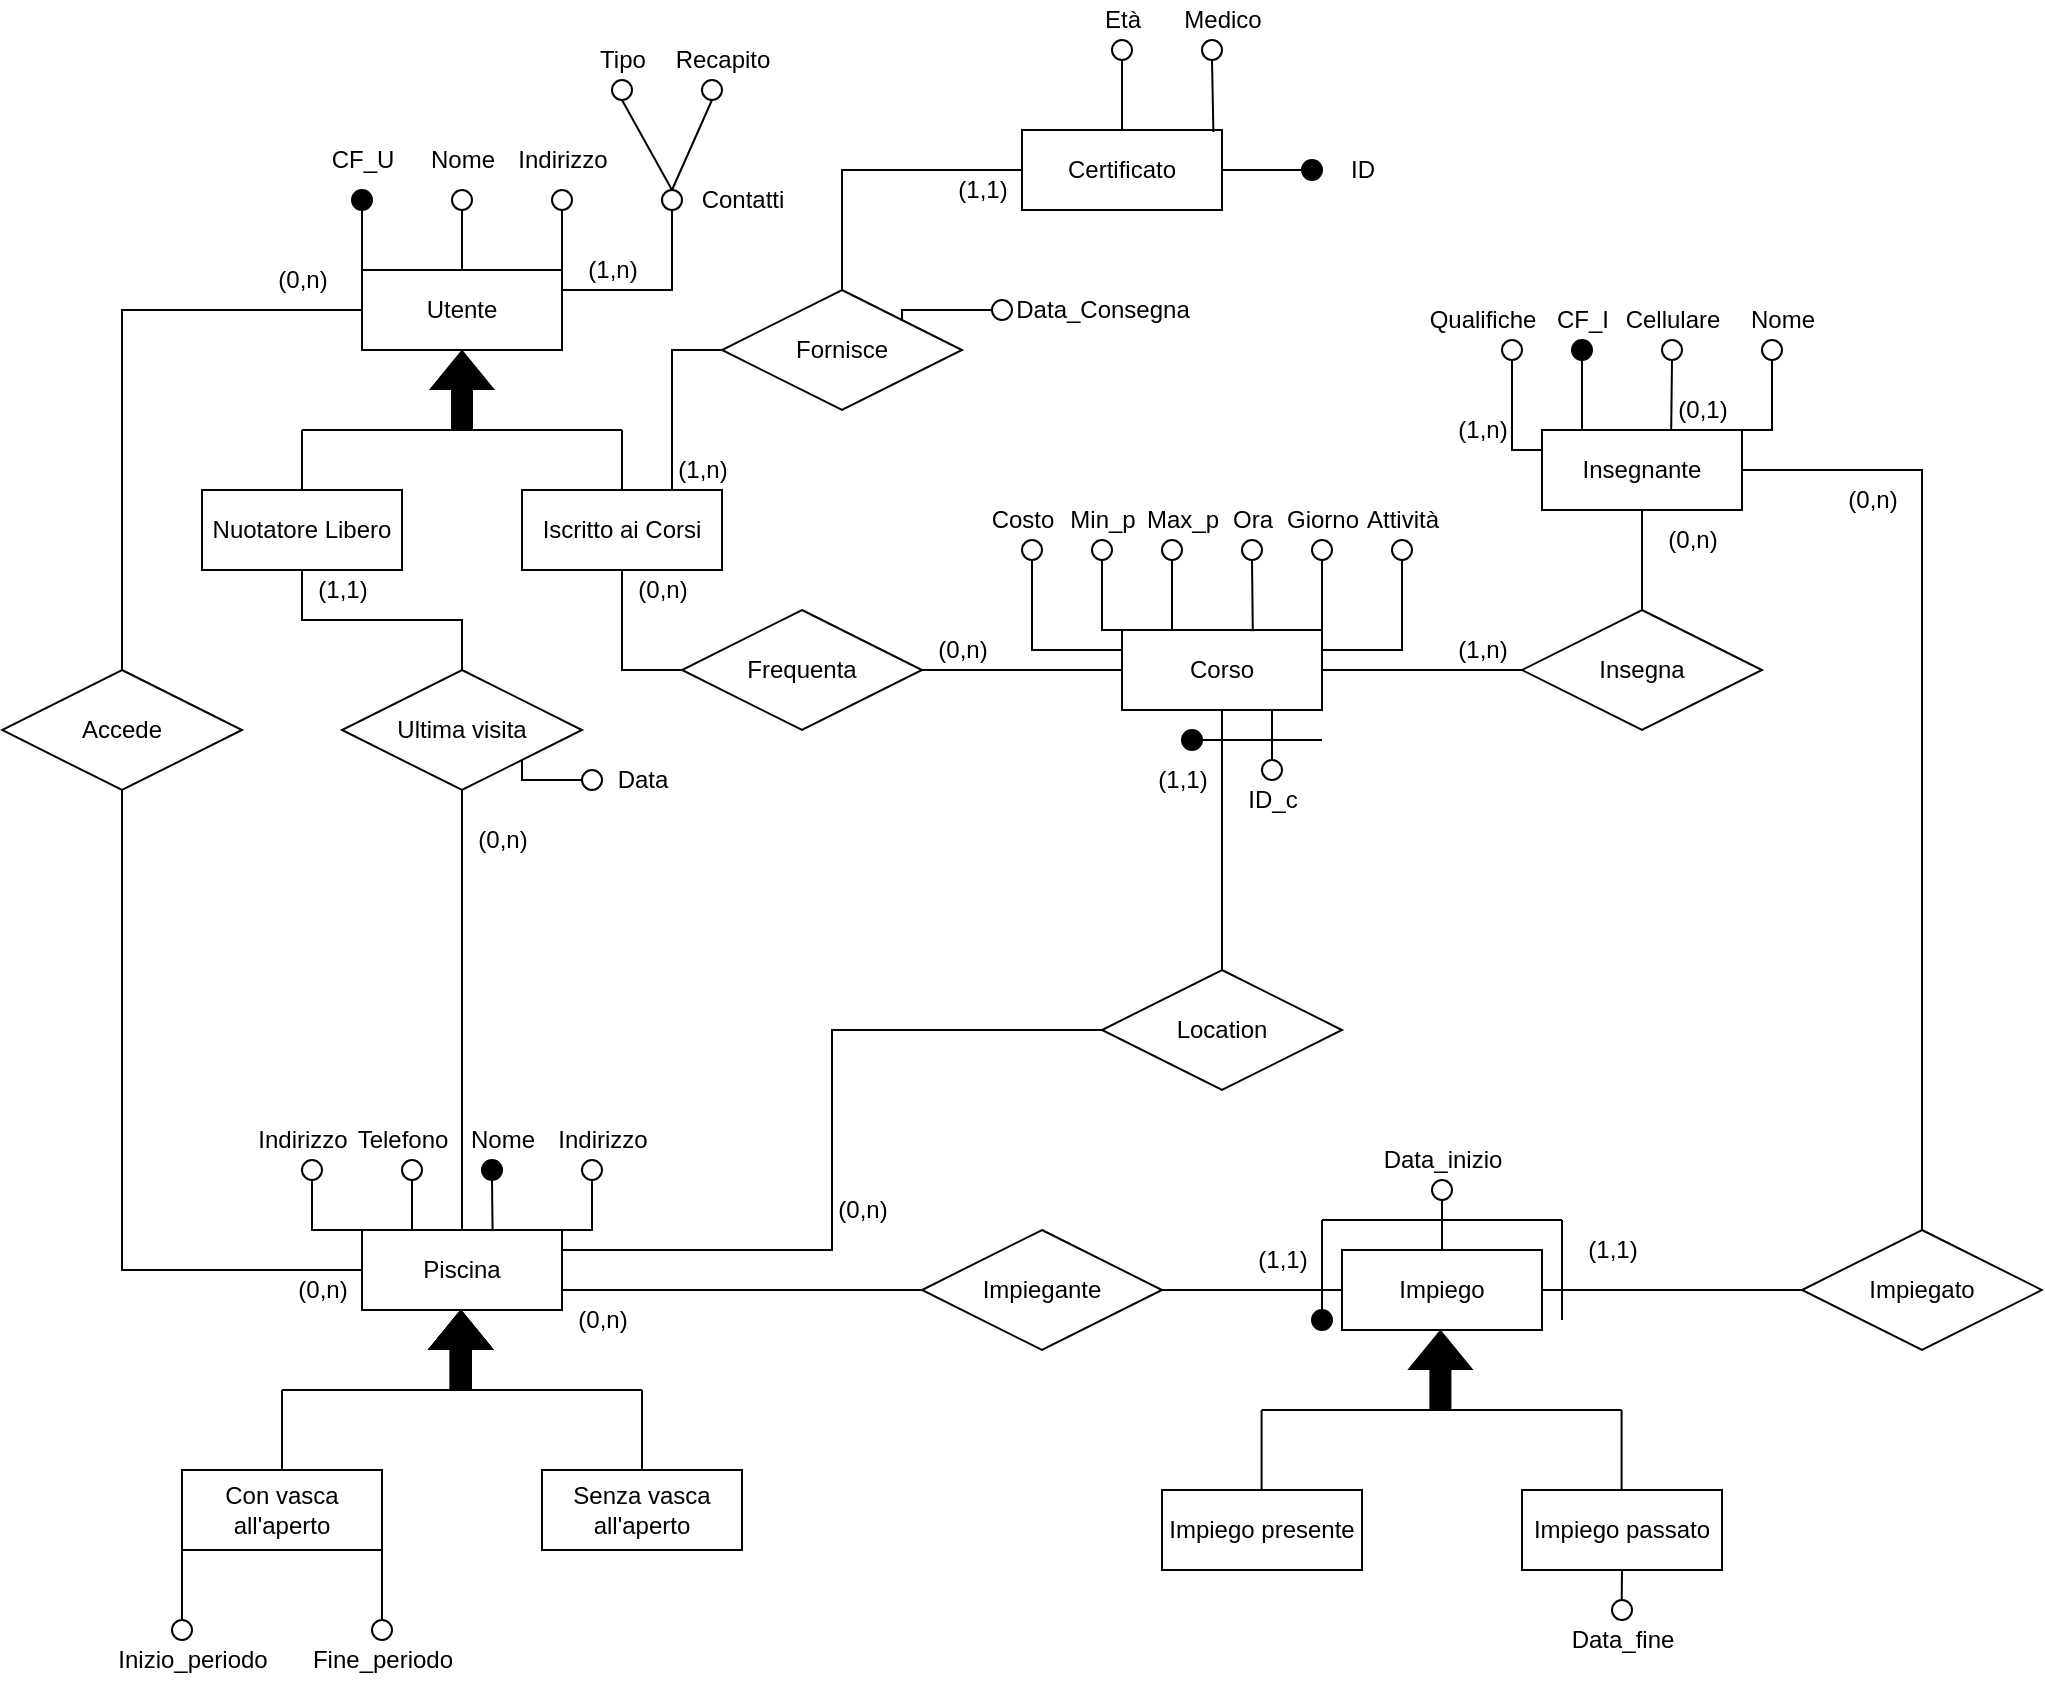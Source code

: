 <mxfile version="16.6.6" type="github">
  <diagram id="Lg-g-w3z7CyOHuP2JqrU" name="Page-1">
    <mxGraphModel dx="1304" dy="560" grid="1" gridSize="10" guides="1" tooltips="1" connect="1" arrows="1" fold="1" page="1" pageScale="1" pageWidth="1600" pageHeight="900" math="0" shadow="0">
      <root>
        <mxCell id="0" />
        <mxCell id="1" parent="0" />
        <mxCell id="gCBwe_l6RAR-JxXOp8Bn-33" style="edgeStyle=orthogonalEdgeStyle;rounded=0;orthogonalLoop=1;jettySize=auto;html=1;exitX=0;exitY=0.5;exitDx=0;exitDy=0;endArrow=none;endFill=0;fillColor=#000000;" edge="1" parent="1" source="gCBwe_l6RAR-JxXOp8Bn-1" target="gCBwe_l6RAR-JxXOp8Bn-32">
          <mxGeometry relative="1" as="geometry" />
        </mxCell>
        <mxCell id="gCBwe_l6RAR-JxXOp8Bn-123" style="edgeStyle=orthogonalEdgeStyle;rounded=0;orthogonalLoop=1;jettySize=auto;html=1;exitX=0;exitY=0;exitDx=0;exitDy=0;endArrow=none;endFill=0;fillColor=#000000;" edge="1" parent="1" source="gCBwe_l6RAR-JxXOp8Bn-1" target="gCBwe_l6RAR-JxXOp8Bn-120">
          <mxGeometry relative="1" as="geometry" />
        </mxCell>
        <mxCell id="gCBwe_l6RAR-JxXOp8Bn-127" style="edgeStyle=orthogonalEdgeStyle;rounded=0;orthogonalLoop=1;jettySize=auto;html=1;exitX=1;exitY=0;exitDx=0;exitDy=0;entryX=0.5;entryY=1;entryDx=0;entryDy=0;endArrow=none;endFill=0;fillColor=#000000;" edge="1" parent="1" source="gCBwe_l6RAR-JxXOp8Bn-1" target="gCBwe_l6RAR-JxXOp8Bn-125">
          <mxGeometry relative="1" as="geometry" />
        </mxCell>
        <mxCell id="gCBwe_l6RAR-JxXOp8Bn-131" style="edgeStyle=orthogonalEdgeStyle;rounded=0;orthogonalLoop=1;jettySize=auto;html=1;exitX=1;exitY=0.25;exitDx=0;exitDy=0;entryX=0.5;entryY=1;entryDx=0;entryDy=0;endArrow=none;endFill=0;fillColor=#000000;" edge="1" parent="1" source="gCBwe_l6RAR-JxXOp8Bn-1" target="gCBwe_l6RAR-JxXOp8Bn-130">
          <mxGeometry relative="1" as="geometry" />
        </mxCell>
        <mxCell id="gCBwe_l6RAR-JxXOp8Bn-1" value="Utente" style="whiteSpace=wrap;html=1;align=center;" vertex="1" parent="1">
          <mxGeometry x="470" y="165" width="100" height="40" as="geometry" />
        </mxCell>
        <mxCell id="gCBwe_l6RAR-JxXOp8Bn-13" style="edgeStyle=orthogonalEdgeStyle;rounded=0;orthogonalLoop=1;jettySize=auto;html=1;exitX=0.5;exitY=0;exitDx=0;exitDy=0;entryX=0;entryY=0.5;entryDx=0;entryDy=0;endArrow=none;endFill=0;fillColor=#000000;" edge="1" parent="1" source="gCBwe_l6RAR-JxXOp8Bn-3" target="gCBwe_l6RAR-JxXOp8Bn-11">
          <mxGeometry relative="1" as="geometry" />
        </mxCell>
        <mxCell id="gCBwe_l6RAR-JxXOp8Bn-3" value="Fornisce" style="shape=rhombus;perimeter=rhombusPerimeter;whiteSpace=wrap;html=1;align=center;" vertex="1" parent="1">
          <mxGeometry x="650" y="175" width="120" height="60" as="geometry" />
        </mxCell>
        <mxCell id="gCBwe_l6RAR-JxXOp8Bn-5" value="" style="shape=flexArrow;endArrow=classic;html=1;rounded=0;entryX=0.5;entryY=1;entryDx=0;entryDy=0;fillColor=#000000;" edge="1" parent="1" target="gCBwe_l6RAR-JxXOp8Bn-1">
          <mxGeometry width="50" height="50" relative="1" as="geometry">
            <mxPoint x="520" y="245" as="sourcePoint" />
            <mxPoint x="540" y="225" as="targetPoint" />
          </mxGeometry>
        </mxCell>
        <mxCell id="gCBwe_l6RAR-JxXOp8Bn-6" value="" style="endArrow=none;html=1;rounded=0;fillColor=#000000;" edge="1" parent="1">
          <mxGeometry width="50" height="50" relative="1" as="geometry">
            <mxPoint x="440" y="245" as="sourcePoint" />
            <mxPoint x="600" y="245" as="targetPoint" />
          </mxGeometry>
        </mxCell>
        <mxCell id="gCBwe_l6RAR-JxXOp8Bn-8" style="edgeStyle=orthogonalEdgeStyle;rounded=0;orthogonalLoop=1;jettySize=auto;html=1;exitX=0.5;exitY=0;exitDx=0;exitDy=0;fillColor=#000000;endArrow=none;endFill=0;" edge="1" parent="1" source="gCBwe_l6RAR-JxXOp8Bn-7">
          <mxGeometry relative="1" as="geometry">
            <mxPoint x="440" y="245" as="targetPoint" />
          </mxGeometry>
        </mxCell>
        <mxCell id="gCBwe_l6RAR-JxXOp8Bn-31" style="edgeStyle=orthogonalEdgeStyle;rounded=0;orthogonalLoop=1;jettySize=auto;html=1;exitX=0.5;exitY=1;exitDx=0;exitDy=0;entryX=0.5;entryY=0;entryDx=0;entryDy=0;endArrow=none;endFill=0;fillColor=#000000;" edge="1" parent="1" source="gCBwe_l6RAR-JxXOp8Bn-7" target="gCBwe_l6RAR-JxXOp8Bn-29">
          <mxGeometry relative="1" as="geometry" />
        </mxCell>
        <mxCell id="gCBwe_l6RAR-JxXOp8Bn-7" value="Nuotatore Libero" style="whiteSpace=wrap;html=1;align=center;" vertex="1" parent="1">
          <mxGeometry x="390" y="275" width="100" height="40" as="geometry" />
        </mxCell>
        <mxCell id="gCBwe_l6RAR-JxXOp8Bn-10" style="edgeStyle=orthogonalEdgeStyle;rounded=0;orthogonalLoop=1;jettySize=auto;html=1;exitX=0.5;exitY=0;exitDx=0;exitDy=0;endArrow=none;endFill=0;fillColor=#000000;" edge="1" parent="1" source="gCBwe_l6RAR-JxXOp8Bn-9">
          <mxGeometry relative="1" as="geometry">
            <mxPoint x="600" y="245" as="targetPoint" />
          </mxGeometry>
        </mxCell>
        <mxCell id="gCBwe_l6RAR-JxXOp8Bn-12" style="edgeStyle=orthogonalEdgeStyle;rounded=0;orthogonalLoop=1;jettySize=auto;html=1;exitX=0.75;exitY=0;exitDx=0;exitDy=0;entryX=0;entryY=0.5;entryDx=0;entryDy=0;endArrow=none;endFill=0;fillColor=#000000;" edge="1" parent="1" source="gCBwe_l6RAR-JxXOp8Bn-9" target="gCBwe_l6RAR-JxXOp8Bn-3">
          <mxGeometry relative="1" as="geometry" />
        </mxCell>
        <mxCell id="gCBwe_l6RAR-JxXOp8Bn-16" style="edgeStyle=orthogonalEdgeStyle;rounded=0;orthogonalLoop=1;jettySize=auto;html=1;exitX=0.5;exitY=1;exitDx=0;exitDy=0;entryX=0;entryY=0.5;entryDx=0;entryDy=0;endArrow=none;endFill=0;fillColor=#000000;" edge="1" parent="1" source="gCBwe_l6RAR-JxXOp8Bn-9" target="gCBwe_l6RAR-JxXOp8Bn-15">
          <mxGeometry relative="1" as="geometry" />
        </mxCell>
        <mxCell id="gCBwe_l6RAR-JxXOp8Bn-9" value="Iscritto ai Corsi" style="whiteSpace=wrap;html=1;align=center;" vertex="1" parent="1">
          <mxGeometry x="550" y="275" width="100" height="40" as="geometry" />
        </mxCell>
        <mxCell id="gCBwe_l6RAR-JxXOp8Bn-61" style="edgeStyle=orthogonalEdgeStyle;rounded=0;orthogonalLoop=1;jettySize=auto;html=1;exitX=1;exitY=0.5;exitDx=0;exitDy=0;entryX=0;entryY=0.5;entryDx=0;entryDy=0;endArrow=none;endFill=0;fillColor=#000000;" edge="1" parent="1" source="gCBwe_l6RAR-JxXOp8Bn-11" target="gCBwe_l6RAR-JxXOp8Bn-57">
          <mxGeometry relative="1" as="geometry" />
        </mxCell>
        <mxCell id="gCBwe_l6RAR-JxXOp8Bn-11" value="Certificato" style="whiteSpace=wrap;html=1;align=center;" vertex="1" parent="1">
          <mxGeometry x="800" y="95" width="100" height="40" as="geometry" />
        </mxCell>
        <mxCell id="gCBwe_l6RAR-JxXOp8Bn-20" style="edgeStyle=orthogonalEdgeStyle;rounded=0;orthogonalLoop=1;jettySize=auto;html=1;exitX=1;exitY=0.5;exitDx=0;exitDy=0;endArrow=none;endFill=0;fillColor=#000000;entryX=0;entryY=0.5;entryDx=0;entryDy=0;" edge="1" parent="1" source="gCBwe_l6RAR-JxXOp8Bn-14" target="gCBwe_l6RAR-JxXOp8Bn-19">
          <mxGeometry relative="1" as="geometry">
            <mxPoint x="1040" y="365.4" as="targetPoint" />
          </mxGeometry>
        </mxCell>
        <mxCell id="gCBwe_l6RAR-JxXOp8Bn-36" style="edgeStyle=orthogonalEdgeStyle;rounded=0;orthogonalLoop=1;jettySize=auto;html=1;exitX=0.5;exitY=1;exitDx=0;exitDy=0;entryX=0.5;entryY=0;entryDx=0;entryDy=0;endArrow=none;endFill=0;fillColor=#000000;" edge="1" parent="1" source="gCBwe_l6RAR-JxXOp8Bn-14" target="gCBwe_l6RAR-JxXOp8Bn-35">
          <mxGeometry relative="1" as="geometry" />
        </mxCell>
        <mxCell id="gCBwe_l6RAR-JxXOp8Bn-161" style="edgeStyle=orthogonalEdgeStyle;rounded=0;orthogonalLoop=1;jettySize=auto;html=1;exitX=0.75;exitY=1;exitDx=0;exitDy=0;entryX=0.5;entryY=0;entryDx=0;entryDy=0;endArrow=none;endFill=0;fillColor=#000000;" edge="1" parent="1" source="gCBwe_l6RAR-JxXOp8Bn-14" target="gCBwe_l6RAR-JxXOp8Bn-160">
          <mxGeometry relative="1" as="geometry" />
        </mxCell>
        <mxCell id="gCBwe_l6RAR-JxXOp8Bn-14" value="Corso" style="whiteSpace=wrap;html=1;align=center;" vertex="1" parent="1">
          <mxGeometry x="850" y="345" width="100" height="40" as="geometry" />
        </mxCell>
        <mxCell id="gCBwe_l6RAR-JxXOp8Bn-17" style="edgeStyle=orthogonalEdgeStyle;rounded=0;orthogonalLoop=1;jettySize=auto;html=1;exitX=1;exitY=0.5;exitDx=0;exitDy=0;entryX=0;entryY=0.5;entryDx=0;entryDy=0;endArrow=none;endFill=0;fillColor=#000000;" edge="1" parent="1" source="gCBwe_l6RAR-JxXOp8Bn-15" target="gCBwe_l6RAR-JxXOp8Bn-14">
          <mxGeometry relative="1" as="geometry" />
        </mxCell>
        <mxCell id="gCBwe_l6RAR-JxXOp8Bn-15" value="Frequenta" style="shape=rhombus;perimeter=rhombusPerimeter;whiteSpace=wrap;html=1;align=center;" vertex="1" parent="1">
          <mxGeometry x="630" y="335" width="120" height="60" as="geometry" />
        </mxCell>
        <mxCell id="gCBwe_l6RAR-JxXOp8Bn-170" style="edgeStyle=orthogonalEdgeStyle;rounded=0;orthogonalLoop=1;jettySize=auto;html=1;exitX=0.25;exitY=0;exitDx=0;exitDy=0;entryX=0.5;entryY=1;entryDx=0;entryDy=0;endArrow=none;endFill=0;fillColor=#000000;" edge="1" parent="1" source="gCBwe_l6RAR-JxXOp8Bn-18" target="gCBwe_l6RAR-JxXOp8Bn-169">
          <mxGeometry relative="1" as="geometry" />
        </mxCell>
        <mxCell id="gCBwe_l6RAR-JxXOp8Bn-176" style="edgeStyle=orthogonalEdgeStyle;rounded=0;orthogonalLoop=1;jettySize=auto;html=1;exitX=1;exitY=0;exitDx=0;exitDy=0;entryX=0.5;entryY=1;entryDx=0;entryDy=0;endArrow=none;endFill=0;fillColor=#000000;" edge="1" parent="1" source="gCBwe_l6RAR-JxXOp8Bn-18" target="gCBwe_l6RAR-JxXOp8Bn-175">
          <mxGeometry relative="1" as="geometry" />
        </mxCell>
        <mxCell id="gCBwe_l6RAR-JxXOp8Bn-18" value="Insegnante" style="whiteSpace=wrap;html=1;align=center;" vertex="1" parent="1">
          <mxGeometry x="1060" y="245" width="100" height="40" as="geometry" />
        </mxCell>
        <mxCell id="gCBwe_l6RAR-JxXOp8Bn-21" value="" style="edgeStyle=orthogonalEdgeStyle;rounded=0;orthogonalLoop=1;jettySize=auto;html=1;endArrow=none;endFill=0;fillColor=#000000;" edge="1" parent="1" source="gCBwe_l6RAR-JxXOp8Bn-19" target="gCBwe_l6RAR-JxXOp8Bn-18">
          <mxGeometry relative="1" as="geometry" />
        </mxCell>
        <mxCell id="gCBwe_l6RAR-JxXOp8Bn-19" value="Insegna" style="shape=rhombus;perimeter=rhombusPerimeter;whiteSpace=wrap;html=1;align=center;" vertex="1" parent="1">
          <mxGeometry x="1050" y="335" width="120" height="60" as="geometry" />
        </mxCell>
        <mxCell id="gCBwe_l6RAR-JxXOp8Bn-41" style="edgeStyle=orthogonalEdgeStyle;rounded=0;orthogonalLoop=1;jettySize=auto;html=1;exitX=1;exitY=0.75;exitDx=0;exitDy=0;entryX=0;entryY=0.5;entryDx=0;entryDy=0;endArrow=none;endFill=0;fillColor=#000000;" edge="1" parent="1" source="gCBwe_l6RAR-JxXOp8Bn-22" target="gCBwe_l6RAR-JxXOp8Bn-40">
          <mxGeometry relative="1" as="geometry" />
        </mxCell>
        <mxCell id="gCBwe_l6RAR-JxXOp8Bn-80" style="edgeStyle=orthogonalEdgeStyle;rounded=0;orthogonalLoop=1;jettySize=auto;html=1;exitX=0;exitY=0;exitDx=0;exitDy=0;entryX=0.5;entryY=1;entryDx=0;entryDy=0;endArrow=none;endFill=0;fillColor=#000000;" edge="1" parent="1" source="gCBwe_l6RAR-JxXOp8Bn-22" target="gCBwe_l6RAR-JxXOp8Bn-76">
          <mxGeometry relative="1" as="geometry" />
        </mxCell>
        <mxCell id="gCBwe_l6RAR-JxXOp8Bn-83" style="edgeStyle=orthogonalEdgeStyle;rounded=0;orthogonalLoop=1;jettySize=auto;html=1;exitX=0.25;exitY=0;exitDx=0;exitDy=0;entryX=0.5;entryY=1;entryDx=0;entryDy=0;endArrow=none;endFill=0;fillColor=#000000;" edge="1" parent="1" source="gCBwe_l6RAR-JxXOp8Bn-22" target="gCBwe_l6RAR-JxXOp8Bn-82">
          <mxGeometry relative="1" as="geometry" />
        </mxCell>
        <mxCell id="gCBwe_l6RAR-JxXOp8Bn-86" style="edgeStyle=orthogonalEdgeStyle;rounded=0;orthogonalLoop=1;jettySize=auto;html=1;exitX=1;exitY=0;exitDx=0;exitDy=0;entryX=0.5;entryY=1;entryDx=0;entryDy=0;endArrow=none;endFill=0;fillColor=#000000;" edge="1" parent="1" source="gCBwe_l6RAR-JxXOp8Bn-22" target="gCBwe_l6RAR-JxXOp8Bn-85">
          <mxGeometry relative="1" as="geometry" />
        </mxCell>
        <mxCell id="gCBwe_l6RAR-JxXOp8Bn-22" value="Piscina" style="whiteSpace=wrap;html=1;align=center;" vertex="1" parent="1">
          <mxGeometry x="470" y="645" width="100" height="40" as="geometry" />
        </mxCell>
        <mxCell id="gCBwe_l6RAR-JxXOp8Bn-23" value="" style="shape=flexArrow;endArrow=classic;html=1;rounded=0;entryX=0.5;entryY=1;entryDx=0;entryDy=0;fillColor=#000000;" edge="1" parent="1">
          <mxGeometry width="50" height="50" relative="1" as="geometry">
            <mxPoint x="519.41" y="725" as="sourcePoint" />
            <mxPoint x="519.41" y="685" as="targetPoint" />
          </mxGeometry>
        </mxCell>
        <mxCell id="gCBwe_l6RAR-JxXOp8Bn-24" value="" style="endArrow=none;html=1;rounded=0;fillColor=#000000;" edge="1" parent="1">
          <mxGeometry width="50" height="50" relative="1" as="geometry">
            <mxPoint x="430" y="725" as="sourcePoint" />
            <mxPoint x="610" y="725" as="targetPoint" />
          </mxGeometry>
        </mxCell>
        <mxCell id="gCBwe_l6RAR-JxXOp8Bn-26" style="edgeStyle=orthogonalEdgeStyle;rounded=0;orthogonalLoop=1;jettySize=auto;html=1;exitX=0.5;exitY=0;exitDx=0;exitDy=0;endArrow=none;endFill=0;fillColor=#000000;" edge="1" parent="1" source="gCBwe_l6RAR-JxXOp8Bn-25">
          <mxGeometry relative="1" as="geometry">
            <mxPoint x="430" y="725" as="targetPoint" />
            <Array as="points">
              <mxPoint x="430" y="745" />
              <mxPoint x="430" y="745" />
            </Array>
          </mxGeometry>
        </mxCell>
        <mxCell id="gCBwe_l6RAR-JxXOp8Bn-91" style="edgeStyle=orthogonalEdgeStyle;rounded=0;orthogonalLoop=1;jettySize=auto;html=1;exitX=1;exitY=1;exitDx=0;exitDy=0;entryX=0.5;entryY=0;entryDx=0;entryDy=0;endArrow=none;endFill=0;fillColor=#000000;" edge="1" parent="1" source="gCBwe_l6RAR-JxXOp8Bn-25" target="gCBwe_l6RAR-JxXOp8Bn-89">
          <mxGeometry relative="1" as="geometry" />
        </mxCell>
        <mxCell id="gCBwe_l6RAR-JxXOp8Bn-94" style="edgeStyle=orthogonalEdgeStyle;rounded=0;orthogonalLoop=1;jettySize=auto;html=1;exitX=0;exitY=1;exitDx=0;exitDy=0;entryX=0.5;entryY=0;entryDx=0;entryDy=0;endArrow=none;endFill=0;fillColor=#000000;" edge="1" parent="1" source="gCBwe_l6RAR-JxXOp8Bn-25" target="gCBwe_l6RAR-JxXOp8Bn-88">
          <mxGeometry relative="1" as="geometry" />
        </mxCell>
        <mxCell id="gCBwe_l6RAR-JxXOp8Bn-25" value="Con vasca all&#39;aperto" style="whiteSpace=wrap;html=1;align=center;" vertex="1" parent="1">
          <mxGeometry x="380" y="765" width="100" height="40" as="geometry" />
        </mxCell>
        <mxCell id="gCBwe_l6RAR-JxXOp8Bn-28" style="edgeStyle=orthogonalEdgeStyle;rounded=0;orthogonalLoop=1;jettySize=auto;html=1;exitX=0.5;exitY=0;exitDx=0;exitDy=0;endArrow=none;endFill=0;fillColor=#000000;" edge="1" parent="1" source="gCBwe_l6RAR-JxXOp8Bn-27">
          <mxGeometry relative="1" as="geometry">
            <mxPoint x="610" y="725" as="targetPoint" />
            <Array as="points">
              <mxPoint x="610" y="725" />
            </Array>
          </mxGeometry>
        </mxCell>
        <mxCell id="gCBwe_l6RAR-JxXOp8Bn-27" value="Senza vasca all&#39;aperto" style="whiteSpace=wrap;html=1;align=center;" vertex="1" parent="1">
          <mxGeometry x="560" y="765" width="100" height="40" as="geometry" />
        </mxCell>
        <mxCell id="gCBwe_l6RAR-JxXOp8Bn-30" style="edgeStyle=orthogonalEdgeStyle;rounded=0;orthogonalLoop=1;jettySize=auto;html=1;exitX=0.5;exitY=1;exitDx=0;exitDy=0;entryX=0.5;entryY=0;entryDx=0;entryDy=0;endArrow=none;endFill=0;fillColor=#000000;" edge="1" parent="1" source="gCBwe_l6RAR-JxXOp8Bn-29" target="gCBwe_l6RAR-JxXOp8Bn-22">
          <mxGeometry relative="1" as="geometry" />
        </mxCell>
        <mxCell id="gCBwe_l6RAR-JxXOp8Bn-72" style="edgeStyle=orthogonalEdgeStyle;rounded=0;orthogonalLoop=1;jettySize=auto;html=1;exitX=1;exitY=1;exitDx=0;exitDy=0;entryX=0;entryY=0.5;entryDx=0;entryDy=0;endArrow=none;endFill=0;fillColor=#000000;" edge="1" parent="1" source="gCBwe_l6RAR-JxXOp8Bn-29" target="gCBwe_l6RAR-JxXOp8Bn-71">
          <mxGeometry relative="1" as="geometry">
            <Array as="points">
              <mxPoint x="550" y="420" />
            </Array>
          </mxGeometry>
        </mxCell>
        <mxCell id="gCBwe_l6RAR-JxXOp8Bn-29" value="Ultima visita" style="shape=rhombus;perimeter=rhombusPerimeter;whiteSpace=wrap;html=1;align=center;" vertex="1" parent="1">
          <mxGeometry x="460" y="365" width="120" height="60" as="geometry" />
        </mxCell>
        <mxCell id="gCBwe_l6RAR-JxXOp8Bn-34" style="edgeStyle=orthogonalEdgeStyle;rounded=0;orthogonalLoop=1;jettySize=auto;html=1;exitX=0.5;exitY=1;exitDx=0;exitDy=0;entryX=0;entryY=0.5;entryDx=0;entryDy=0;endArrow=none;endFill=0;fillColor=#000000;" edge="1" parent="1" source="gCBwe_l6RAR-JxXOp8Bn-32" target="gCBwe_l6RAR-JxXOp8Bn-22">
          <mxGeometry relative="1" as="geometry" />
        </mxCell>
        <mxCell id="gCBwe_l6RAR-JxXOp8Bn-32" value="Accede" style="shape=rhombus;perimeter=rhombusPerimeter;whiteSpace=wrap;html=1;align=center;" vertex="1" parent="1">
          <mxGeometry x="290" y="365" width="120" height="60" as="geometry" />
        </mxCell>
        <mxCell id="gCBwe_l6RAR-JxXOp8Bn-37" style="edgeStyle=orthogonalEdgeStyle;rounded=0;orthogonalLoop=1;jettySize=auto;html=1;exitX=0;exitY=0.5;exitDx=0;exitDy=0;entryX=1;entryY=0.25;entryDx=0;entryDy=0;endArrow=none;endFill=0;fillColor=#000000;" edge="1" parent="1" source="gCBwe_l6RAR-JxXOp8Bn-35" target="gCBwe_l6RAR-JxXOp8Bn-22">
          <mxGeometry relative="1" as="geometry" />
        </mxCell>
        <mxCell id="gCBwe_l6RAR-JxXOp8Bn-35" value="Location" style="shape=rhombus;perimeter=rhombusPerimeter;whiteSpace=wrap;html=1;align=center;" vertex="1" parent="1">
          <mxGeometry x="840" y="515" width="120" height="60" as="geometry" />
        </mxCell>
        <mxCell id="gCBwe_l6RAR-JxXOp8Bn-43" style="edgeStyle=orthogonalEdgeStyle;rounded=0;orthogonalLoop=1;jettySize=auto;html=1;exitX=1;exitY=0.5;exitDx=0;exitDy=0;entryX=0;entryY=0.5;entryDx=0;entryDy=0;endArrow=none;endFill=0;fillColor=#000000;" edge="1" parent="1" source="gCBwe_l6RAR-JxXOp8Bn-38" target="gCBwe_l6RAR-JxXOp8Bn-39">
          <mxGeometry relative="1" as="geometry" />
        </mxCell>
        <mxCell id="gCBwe_l6RAR-JxXOp8Bn-114" style="edgeStyle=orthogonalEdgeStyle;rounded=0;orthogonalLoop=1;jettySize=auto;html=1;exitX=0.5;exitY=0;exitDx=0;exitDy=0;entryX=0.5;entryY=1;entryDx=0;entryDy=0;endArrow=none;endFill=0;fillColor=#000000;" edge="1" parent="1" source="gCBwe_l6RAR-JxXOp8Bn-38" target="gCBwe_l6RAR-JxXOp8Bn-112">
          <mxGeometry relative="1" as="geometry" />
        </mxCell>
        <mxCell id="gCBwe_l6RAR-JxXOp8Bn-38" value="Impiego" style="whiteSpace=wrap;html=1;align=center;" vertex="1" parent="1">
          <mxGeometry x="960" y="655" width="100" height="40" as="geometry" />
        </mxCell>
        <mxCell id="gCBwe_l6RAR-JxXOp8Bn-44" style="edgeStyle=orthogonalEdgeStyle;rounded=0;orthogonalLoop=1;jettySize=auto;html=1;exitX=0.5;exitY=0;exitDx=0;exitDy=0;entryX=1;entryY=0.5;entryDx=0;entryDy=0;endArrow=none;endFill=0;fillColor=#000000;" edge="1" parent="1" source="gCBwe_l6RAR-JxXOp8Bn-39" target="gCBwe_l6RAR-JxXOp8Bn-18">
          <mxGeometry relative="1" as="geometry" />
        </mxCell>
        <mxCell id="gCBwe_l6RAR-JxXOp8Bn-39" value="Impiegato" style="shape=rhombus;perimeter=rhombusPerimeter;whiteSpace=wrap;html=1;align=center;" vertex="1" parent="1">
          <mxGeometry x="1190" y="645" width="120" height="60" as="geometry" />
        </mxCell>
        <mxCell id="gCBwe_l6RAR-JxXOp8Bn-42" style="edgeStyle=orthogonalEdgeStyle;rounded=0;orthogonalLoop=1;jettySize=auto;html=1;exitX=1;exitY=0.5;exitDx=0;exitDy=0;entryX=0;entryY=0.5;entryDx=0;entryDy=0;endArrow=none;endFill=0;fillColor=#000000;" edge="1" parent="1" source="gCBwe_l6RAR-JxXOp8Bn-40" target="gCBwe_l6RAR-JxXOp8Bn-38">
          <mxGeometry relative="1" as="geometry" />
        </mxCell>
        <mxCell id="gCBwe_l6RAR-JxXOp8Bn-40" value="Impiegante" style="shape=rhombus;perimeter=rhombusPerimeter;whiteSpace=wrap;html=1;align=center;" vertex="1" parent="1">
          <mxGeometry x="750" y="645" width="120" height="60" as="geometry" />
        </mxCell>
        <mxCell id="gCBwe_l6RAR-JxXOp8Bn-58" style="edgeStyle=orthogonalEdgeStyle;rounded=0;orthogonalLoop=1;jettySize=auto;html=1;exitX=0;exitY=0.5;exitDx=0;exitDy=0;entryX=1;entryY=0;entryDx=0;entryDy=0;endArrow=none;endFill=0;fillColor=#000000;" edge="1" parent="1" source="gCBwe_l6RAR-JxXOp8Bn-54" target="gCBwe_l6RAR-JxXOp8Bn-3">
          <mxGeometry relative="1" as="geometry">
            <Array as="points">
              <mxPoint x="740" y="185" />
            </Array>
          </mxGeometry>
        </mxCell>
        <mxCell id="gCBwe_l6RAR-JxXOp8Bn-54" value="" style="ellipse;whiteSpace=wrap;html=1;aspect=fixed;" vertex="1" parent="1">
          <mxGeometry x="785" y="180" width="10" height="10" as="geometry" />
        </mxCell>
        <mxCell id="gCBwe_l6RAR-JxXOp8Bn-59" style="edgeStyle=orthogonalEdgeStyle;rounded=0;orthogonalLoop=1;jettySize=auto;html=1;exitX=0.5;exitY=1;exitDx=0;exitDy=0;endArrow=none;endFill=0;fillColor=#000000;" edge="1" parent="1" source="gCBwe_l6RAR-JxXOp8Bn-55" target="gCBwe_l6RAR-JxXOp8Bn-11">
          <mxGeometry relative="1" as="geometry" />
        </mxCell>
        <mxCell id="gCBwe_l6RAR-JxXOp8Bn-55" value="" style="ellipse;whiteSpace=wrap;html=1;aspect=fixed;" vertex="1" parent="1">
          <mxGeometry x="845" y="50" width="10" height="10" as="geometry" />
        </mxCell>
        <mxCell id="gCBwe_l6RAR-JxXOp8Bn-60" style="edgeStyle=orthogonalEdgeStyle;rounded=0;orthogonalLoop=1;jettySize=auto;html=1;exitX=0.5;exitY=1;exitDx=0;exitDy=0;entryX=0.957;entryY=0.025;entryDx=0;entryDy=0;entryPerimeter=0;endArrow=none;endFill=0;fillColor=#000000;" edge="1" parent="1" source="gCBwe_l6RAR-JxXOp8Bn-56" target="gCBwe_l6RAR-JxXOp8Bn-11">
          <mxGeometry relative="1" as="geometry" />
        </mxCell>
        <mxCell id="gCBwe_l6RAR-JxXOp8Bn-56" value="" style="ellipse;whiteSpace=wrap;html=1;aspect=fixed;" vertex="1" parent="1">
          <mxGeometry x="890" y="50" width="10" height="10" as="geometry" />
        </mxCell>
        <mxCell id="gCBwe_l6RAR-JxXOp8Bn-57" value="" style="ellipse;whiteSpace=wrap;html=1;aspect=fixed;fillColor=#000000;" vertex="1" parent="1">
          <mxGeometry x="940" y="110" width="10" height="10" as="geometry" />
        </mxCell>
        <mxCell id="gCBwe_l6RAR-JxXOp8Bn-62" value="ID" style="text;html=1;align=center;verticalAlign=middle;resizable=0;points=[];autosize=1;strokeColor=none;fillColor=none;" vertex="1" parent="1">
          <mxGeometry x="955" y="105" width="30" height="20" as="geometry" />
        </mxCell>
        <mxCell id="gCBwe_l6RAR-JxXOp8Bn-64" value="Medico" style="text;html=1;align=center;verticalAlign=middle;resizable=0;points=[];autosize=1;strokeColor=none;fillColor=none;" vertex="1" parent="1">
          <mxGeometry x="875" y="30" width="50" height="20" as="geometry" />
        </mxCell>
        <mxCell id="gCBwe_l6RAR-JxXOp8Bn-65" value="Età" style="text;html=1;align=center;verticalAlign=middle;resizable=0;points=[];autosize=1;strokeColor=none;fillColor=none;" vertex="1" parent="1">
          <mxGeometry x="835" y="30" width="30" height="20" as="geometry" />
        </mxCell>
        <mxCell id="gCBwe_l6RAR-JxXOp8Bn-66" value="Data_Consegna" style="text;html=1;align=center;verticalAlign=middle;resizable=0;points=[];autosize=1;strokeColor=none;fillColor=none;" vertex="1" parent="1">
          <mxGeometry x="790" y="175" width="100" height="20" as="geometry" />
        </mxCell>
        <mxCell id="gCBwe_l6RAR-JxXOp8Bn-67" value="(1,1)" style="text;html=1;align=center;verticalAlign=middle;resizable=0;points=[];autosize=1;strokeColor=none;fillColor=none;" vertex="1" parent="1">
          <mxGeometry x="760" y="115" width="40" height="20" as="geometry" />
        </mxCell>
        <mxCell id="gCBwe_l6RAR-JxXOp8Bn-68" value="(1,n)" style="text;html=1;align=center;verticalAlign=middle;resizable=0;points=[];autosize=1;strokeColor=none;fillColor=none;" vertex="1" parent="1">
          <mxGeometry x="620" y="255" width="40" height="20" as="geometry" />
        </mxCell>
        <mxCell id="gCBwe_l6RAR-JxXOp8Bn-69" value="(1,1)" style="text;html=1;align=center;verticalAlign=middle;resizable=0;points=[];autosize=1;strokeColor=none;fillColor=none;" vertex="1" parent="1">
          <mxGeometry x="440" y="315" width="40" height="20" as="geometry" />
        </mxCell>
        <mxCell id="gCBwe_l6RAR-JxXOp8Bn-70" value="(0,n)" style="text;html=1;align=center;verticalAlign=middle;resizable=0;points=[];autosize=1;strokeColor=none;fillColor=none;" vertex="1" parent="1">
          <mxGeometry x="520" y="440" width="40" height="20" as="geometry" />
        </mxCell>
        <mxCell id="gCBwe_l6RAR-JxXOp8Bn-71" value="" style="ellipse;whiteSpace=wrap;html=1;aspect=fixed;" vertex="1" parent="1">
          <mxGeometry x="580" y="415" width="10" height="10" as="geometry" />
        </mxCell>
        <mxCell id="gCBwe_l6RAR-JxXOp8Bn-73" value="Data" style="text;html=1;align=center;verticalAlign=middle;resizable=0;points=[];autosize=1;strokeColor=none;fillColor=none;" vertex="1" parent="1">
          <mxGeometry x="590" y="410" width="40" height="20" as="geometry" />
        </mxCell>
        <mxCell id="gCBwe_l6RAR-JxXOp8Bn-74" value="(0,n)" style="text;html=1;align=center;verticalAlign=middle;resizable=0;points=[];autosize=1;strokeColor=none;fillColor=none;" vertex="1" parent="1">
          <mxGeometry x="420" y="160" width="40" height="20" as="geometry" />
        </mxCell>
        <mxCell id="gCBwe_l6RAR-JxXOp8Bn-75" value="(0,n)" style="text;html=1;align=center;verticalAlign=middle;resizable=0;points=[];autosize=1;strokeColor=none;fillColor=none;" vertex="1" parent="1">
          <mxGeometry x="430" y="665" width="40" height="20" as="geometry" />
        </mxCell>
        <mxCell id="gCBwe_l6RAR-JxXOp8Bn-76" value="" style="ellipse;whiteSpace=wrap;html=1;aspect=fixed;" vertex="1" parent="1">
          <mxGeometry x="440" y="610" width="10" height="10" as="geometry" />
        </mxCell>
        <mxCell id="gCBwe_l6RAR-JxXOp8Bn-78" style="edgeStyle=orthogonalEdgeStyle;rounded=0;orthogonalLoop=1;jettySize=auto;html=1;exitX=0.5;exitY=1;exitDx=0;exitDy=0;entryX=0.953;entryY=0.014;entryDx=0;entryDy=0;entryPerimeter=0;endArrow=none;endFill=0;fillColor=#000000;" edge="1" parent="1" source="gCBwe_l6RAR-JxXOp8Bn-77">
          <mxGeometry relative="1" as="geometry">
            <mxPoint x="535.3" y="645.56" as="targetPoint" />
          </mxGeometry>
        </mxCell>
        <mxCell id="gCBwe_l6RAR-JxXOp8Bn-77" value="" style="ellipse;whiteSpace=wrap;html=1;aspect=fixed;fillColor=#000000;" vertex="1" parent="1">
          <mxGeometry x="530" y="610" width="10" height="10" as="geometry" />
        </mxCell>
        <mxCell id="gCBwe_l6RAR-JxXOp8Bn-79" value="Nome" style="text;html=1;align=center;verticalAlign=middle;resizable=0;points=[];autosize=1;strokeColor=none;fillColor=none;" vertex="1" parent="1">
          <mxGeometry x="515" y="590" width="50" height="20" as="geometry" />
        </mxCell>
        <mxCell id="gCBwe_l6RAR-JxXOp8Bn-81" value="Indirizzo" style="text;html=1;align=center;verticalAlign=middle;resizable=0;points=[];autosize=1;strokeColor=none;fillColor=none;" vertex="1" parent="1">
          <mxGeometry x="410" y="590" width="60" height="20" as="geometry" />
        </mxCell>
        <mxCell id="gCBwe_l6RAR-JxXOp8Bn-82" value="" style="ellipse;whiteSpace=wrap;html=1;aspect=fixed;" vertex="1" parent="1">
          <mxGeometry x="490" y="610" width="10" height="10" as="geometry" />
        </mxCell>
        <mxCell id="gCBwe_l6RAR-JxXOp8Bn-84" value="Telefono" style="text;html=1;align=center;verticalAlign=middle;resizable=0;points=[];autosize=1;strokeColor=none;fillColor=none;" vertex="1" parent="1">
          <mxGeometry x="460" y="590" width="60" height="20" as="geometry" />
        </mxCell>
        <mxCell id="gCBwe_l6RAR-JxXOp8Bn-85" value="" style="ellipse;whiteSpace=wrap;html=1;aspect=fixed;" vertex="1" parent="1">
          <mxGeometry x="580" y="610" width="10" height="10" as="geometry" />
        </mxCell>
        <mxCell id="gCBwe_l6RAR-JxXOp8Bn-87" value="Indirizzo" style="text;html=1;align=center;verticalAlign=middle;resizable=0;points=[];autosize=1;strokeColor=none;fillColor=none;" vertex="1" parent="1">
          <mxGeometry x="560" y="590" width="60" height="20" as="geometry" />
        </mxCell>
        <mxCell id="gCBwe_l6RAR-JxXOp8Bn-88" value="" style="ellipse;whiteSpace=wrap;html=1;aspect=fixed;" vertex="1" parent="1">
          <mxGeometry x="375" y="840" width="10" height="10" as="geometry" />
        </mxCell>
        <mxCell id="gCBwe_l6RAR-JxXOp8Bn-89" value="" style="ellipse;whiteSpace=wrap;html=1;aspect=fixed;" vertex="1" parent="1">
          <mxGeometry x="475" y="840" width="10" height="10" as="geometry" />
        </mxCell>
        <mxCell id="gCBwe_l6RAR-JxXOp8Bn-92" value="Inizio_periodo" style="text;html=1;align=center;verticalAlign=middle;resizable=0;points=[];autosize=1;strokeColor=none;fillColor=none;" vertex="1" parent="1">
          <mxGeometry x="340" y="850" width="90" height="20" as="geometry" />
        </mxCell>
        <mxCell id="gCBwe_l6RAR-JxXOp8Bn-93" value="Fine_periodo" style="text;html=1;align=center;verticalAlign=middle;resizable=0;points=[];autosize=1;strokeColor=none;fillColor=none;" vertex="1" parent="1">
          <mxGeometry x="435" y="850" width="90" height="20" as="geometry" />
        </mxCell>
        <mxCell id="gCBwe_l6RAR-JxXOp8Bn-95" value="Impiego presente" style="whiteSpace=wrap;html=1;align=center;" vertex="1" parent="1">
          <mxGeometry x="870" y="775" width="100" height="40" as="geometry" />
        </mxCell>
        <mxCell id="gCBwe_l6RAR-JxXOp8Bn-179" style="edgeStyle=orthogonalEdgeStyle;rounded=0;orthogonalLoop=1;jettySize=auto;html=1;exitX=0.5;exitY=1;exitDx=0;exitDy=0;endArrow=none;endFill=0;fillColor=#000000;" edge="1" parent="1" source="gCBwe_l6RAR-JxXOp8Bn-96">
          <mxGeometry relative="1" as="geometry">
            <mxPoint x="1099.857" y="830" as="targetPoint" />
          </mxGeometry>
        </mxCell>
        <mxCell id="gCBwe_l6RAR-JxXOp8Bn-96" value="Impiego passato" style="whiteSpace=wrap;html=1;align=center;" vertex="1" parent="1">
          <mxGeometry x="1050" y="775" width="100" height="40" as="geometry" />
        </mxCell>
        <mxCell id="gCBwe_l6RAR-JxXOp8Bn-97" value="" style="shape=flexArrow;endArrow=classic;html=1;rounded=0;entryX=0.5;entryY=1;entryDx=0;entryDy=0;fillColor=#000000;" edge="1" parent="1">
          <mxGeometry width="50" height="50" relative="1" as="geometry">
            <mxPoint x="519.41" y="725" as="sourcePoint" />
            <mxPoint x="519.41" y="685" as="targetPoint" />
          </mxGeometry>
        </mxCell>
        <mxCell id="gCBwe_l6RAR-JxXOp8Bn-98" value="" style="shape=flexArrow;endArrow=classic;html=1;rounded=0;entryX=0.5;entryY=1;entryDx=0;entryDy=0;fillColor=#000000;" edge="1" parent="1">
          <mxGeometry width="50" height="50" relative="1" as="geometry">
            <mxPoint x="519.41" y="725" as="sourcePoint" />
            <mxPoint x="519.41" y="685" as="targetPoint" />
          </mxGeometry>
        </mxCell>
        <mxCell id="gCBwe_l6RAR-JxXOp8Bn-99" value="" style="endArrow=none;html=1;rounded=0;fillColor=#000000;" edge="1" parent="1">
          <mxGeometry width="50" height="50" relative="1" as="geometry">
            <mxPoint x="430" y="725" as="sourcePoint" />
            <mxPoint x="610" y="725" as="targetPoint" />
          </mxGeometry>
        </mxCell>
        <mxCell id="gCBwe_l6RAR-JxXOp8Bn-100" value="" style="endArrow=none;html=1;rounded=0;fillColor=#000000;" edge="1" parent="1">
          <mxGeometry width="50" height="50" relative="1" as="geometry">
            <mxPoint x="430" y="725" as="sourcePoint" />
            <mxPoint x="610" y="725" as="targetPoint" />
          </mxGeometry>
        </mxCell>
        <mxCell id="gCBwe_l6RAR-JxXOp8Bn-101" value="" style="shape=flexArrow;endArrow=classic;html=1;rounded=0;entryX=0.5;entryY=1;entryDx=0;entryDy=0;fillColor=#000000;" edge="1" parent="1">
          <mxGeometry width="50" height="50" relative="1" as="geometry">
            <mxPoint x="519.41" y="725" as="sourcePoint" />
            <mxPoint x="519.41" y="685" as="targetPoint" />
          </mxGeometry>
        </mxCell>
        <mxCell id="gCBwe_l6RAR-JxXOp8Bn-102" style="edgeStyle=orthogonalEdgeStyle;rounded=0;orthogonalLoop=1;jettySize=auto;html=1;exitX=0.5;exitY=0;exitDx=0;exitDy=0;endArrow=none;endFill=0;fillColor=#000000;" edge="1" parent="1">
          <mxGeometry relative="1" as="geometry">
            <mxPoint x="610" y="725" as="targetPoint" />
            <mxPoint x="610" y="765" as="sourcePoint" />
            <Array as="points">
              <mxPoint x="610" y="725" />
            </Array>
          </mxGeometry>
        </mxCell>
        <mxCell id="gCBwe_l6RAR-JxXOp8Bn-103" value="" style="endArrow=none;html=1;rounded=0;fillColor=#000000;" edge="1" parent="1">
          <mxGeometry width="50" height="50" relative="1" as="geometry">
            <mxPoint x="430" y="725" as="sourcePoint" />
            <mxPoint x="610" y="725" as="targetPoint" />
          </mxGeometry>
        </mxCell>
        <mxCell id="gCBwe_l6RAR-JxXOp8Bn-104" value="" style="shape=flexArrow;endArrow=classic;html=1;rounded=0;entryX=0.5;entryY=1;entryDx=0;entryDy=0;fillColor=#000000;" edge="1" parent="1">
          <mxGeometry width="50" height="50" relative="1" as="geometry">
            <mxPoint x="519.41" y="725" as="sourcePoint" />
            <mxPoint x="519.41" y="685" as="targetPoint" />
          </mxGeometry>
        </mxCell>
        <mxCell id="gCBwe_l6RAR-JxXOp8Bn-105" style="edgeStyle=orthogonalEdgeStyle;rounded=0;orthogonalLoop=1;jettySize=auto;html=1;exitX=0.5;exitY=0;exitDx=0;exitDy=0;endArrow=none;endFill=0;fillColor=#000000;" edge="1" parent="1">
          <mxGeometry relative="1" as="geometry">
            <mxPoint x="610" y="725" as="targetPoint" />
            <mxPoint x="610" y="765" as="sourcePoint" />
            <Array as="points">
              <mxPoint x="610" y="725" />
            </Array>
          </mxGeometry>
        </mxCell>
        <mxCell id="gCBwe_l6RAR-JxXOp8Bn-106" style="edgeStyle=orthogonalEdgeStyle;rounded=0;orthogonalLoop=1;jettySize=auto;html=1;exitX=0.5;exitY=0;exitDx=0;exitDy=0;endArrow=none;endFill=0;fillColor=#000000;" edge="1" parent="1">
          <mxGeometry relative="1" as="geometry">
            <mxPoint x="919.8" y="735" as="targetPoint" />
            <mxPoint x="919.8" y="775" as="sourcePoint" />
            <Array as="points">
              <mxPoint x="919.8" y="755" />
              <mxPoint x="919.8" y="755" />
            </Array>
          </mxGeometry>
        </mxCell>
        <mxCell id="gCBwe_l6RAR-JxXOp8Bn-107" value="" style="endArrow=none;html=1;rounded=0;fillColor=#000000;" edge="1" parent="1">
          <mxGeometry width="50" height="50" relative="1" as="geometry">
            <mxPoint x="919.8" y="735" as="sourcePoint" />
            <mxPoint x="1099.8" y="735" as="targetPoint" />
          </mxGeometry>
        </mxCell>
        <mxCell id="gCBwe_l6RAR-JxXOp8Bn-108" value="" style="shape=flexArrow;endArrow=classic;html=1;rounded=0;entryX=0.5;entryY=1;entryDx=0;entryDy=0;fillColor=#000000;" edge="1" parent="1">
          <mxGeometry width="50" height="50" relative="1" as="geometry">
            <mxPoint x="1009.21" y="735" as="sourcePoint" />
            <mxPoint x="1009.21" y="695" as="targetPoint" />
          </mxGeometry>
        </mxCell>
        <mxCell id="gCBwe_l6RAR-JxXOp8Bn-109" style="edgeStyle=orthogonalEdgeStyle;rounded=0;orthogonalLoop=1;jettySize=auto;html=1;exitX=0.5;exitY=0;exitDx=0;exitDy=0;endArrow=none;endFill=0;fillColor=#000000;" edge="1" parent="1">
          <mxGeometry relative="1" as="geometry">
            <mxPoint x="1099.8" y="735" as="targetPoint" />
            <mxPoint x="1099.8" y="775" as="sourcePoint" />
            <Array as="points">
              <mxPoint x="1099.8" y="735" />
            </Array>
          </mxGeometry>
        </mxCell>
        <mxCell id="gCBwe_l6RAR-JxXOp8Bn-112" value="" style="ellipse;whiteSpace=wrap;html=1;aspect=fixed;" vertex="1" parent="1">
          <mxGeometry x="1005" y="620" width="10" height="10" as="geometry" />
        </mxCell>
        <mxCell id="gCBwe_l6RAR-JxXOp8Bn-115" value="" style="endArrow=none;html=1;rounded=0;fillColor=#000000;" edge="1" parent="1">
          <mxGeometry width="50" height="50" relative="1" as="geometry">
            <mxPoint x="950" y="690" as="sourcePoint" />
            <mxPoint x="950" y="640" as="targetPoint" />
          </mxGeometry>
        </mxCell>
        <mxCell id="gCBwe_l6RAR-JxXOp8Bn-116" value="" style="endArrow=none;html=1;rounded=0;fillColor=#000000;" edge="1" parent="1">
          <mxGeometry width="50" height="50" relative="1" as="geometry">
            <mxPoint x="1070" y="690" as="sourcePoint" />
            <mxPoint x="1070" y="640" as="targetPoint" />
          </mxGeometry>
        </mxCell>
        <mxCell id="gCBwe_l6RAR-JxXOp8Bn-117" value="" style="endArrow=none;html=1;rounded=0;fillColor=#000000;" edge="1" parent="1">
          <mxGeometry width="50" height="50" relative="1" as="geometry">
            <mxPoint x="1070" y="640" as="sourcePoint" />
            <mxPoint x="950" y="640" as="targetPoint" />
          </mxGeometry>
        </mxCell>
        <mxCell id="gCBwe_l6RAR-JxXOp8Bn-118" value="" style="ellipse;whiteSpace=wrap;html=1;aspect=fixed;fillColor=#000000;" vertex="1" parent="1">
          <mxGeometry x="945" y="685" width="10" height="10" as="geometry" />
        </mxCell>
        <mxCell id="gCBwe_l6RAR-JxXOp8Bn-119" value="Data_inizio" style="text;html=1;align=center;verticalAlign=middle;resizable=0;points=[];autosize=1;strokeColor=none;fillColor=none;" vertex="1" parent="1">
          <mxGeometry x="975" y="600" width="70" height="20" as="geometry" />
        </mxCell>
        <mxCell id="gCBwe_l6RAR-JxXOp8Bn-120" value="" style="ellipse;whiteSpace=wrap;html=1;aspect=fixed;fillColor=#000000;" vertex="1" parent="1">
          <mxGeometry x="465" y="125" width="10" height="10" as="geometry" />
        </mxCell>
        <mxCell id="gCBwe_l6RAR-JxXOp8Bn-126" value="" style="edgeStyle=orthogonalEdgeStyle;rounded=0;orthogonalLoop=1;jettySize=auto;html=1;endArrow=none;endFill=0;fillColor=#000000;" edge="1" parent="1" source="gCBwe_l6RAR-JxXOp8Bn-121" target="gCBwe_l6RAR-JxXOp8Bn-1">
          <mxGeometry relative="1" as="geometry" />
        </mxCell>
        <mxCell id="gCBwe_l6RAR-JxXOp8Bn-121" value="" style="ellipse;whiteSpace=wrap;html=1;aspect=fixed;" vertex="1" parent="1">
          <mxGeometry x="515" y="125" width="10" height="10" as="geometry" />
        </mxCell>
        <mxCell id="gCBwe_l6RAR-JxXOp8Bn-124" value="CF_U" style="text;html=1;align=center;verticalAlign=middle;resizable=0;points=[];autosize=1;strokeColor=none;fillColor=none;" vertex="1" parent="1">
          <mxGeometry x="445" y="100" width="50" height="20" as="geometry" />
        </mxCell>
        <mxCell id="gCBwe_l6RAR-JxXOp8Bn-125" value="" style="ellipse;whiteSpace=wrap;html=1;aspect=fixed;" vertex="1" parent="1">
          <mxGeometry x="565" y="125" width="10" height="10" as="geometry" />
        </mxCell>
        <mxCell id="gCBwe_l6RAR-JxXOp8Bn-128" value="Nome" style="text;html=1;align=center;verticalAlign=middle;resizable=0;points=[];autosize=1;strokeColor=none;fillColor=none;" vertex="1" parent="1">
          <mxGeometry x="495" y="100" width="50" height="20" as="geometry" />
        </mxCell>
        <mxCell id="gCBwe_l6RAR-JxXOp8Bn-129" value="Indirizzo" style="text;html=1;align=center;verticalAlign=middle;resizable=0;points=[];autosize=1;strokeColor=none;fillColor=none;" vertex="1" parent="1">
          <mxGeometry x="540" y="100" width="60" height="20" as="geometry" />
        </mxCell>
        <mxCell id="gCBwe_l6RAR-JxXOp8Bn-130" value="" style="ellipse;whiteSpace=wrap;html=1;aspect=fixed;" vertex="1" parent="1">
          <mxGeometry x="620" y="125" width="10" height="10" as="geometry" />
        </mxCell>
        <mxCell id="gCBwe_l6RAR-JxXOp8Bn-132" value="Contatti" style="text;html=1;align=center;verticalAlign=middle;resizable=0;points=[];autosize=1;strokeColor=none;fillColor=none;" vertex="1" parent="1">
          <mxGeometry x="630" y="120" width="60" height="20" as="geometry" />
        </mxCell>
        <mxCell id="gCBwe_l6RAR-JxXOp8Bn-133" value="" style="ellipse;whiteSpace=wrap;html=1;aspect=fixed;" vertex="1" parent="1">
          <mxGeometry x="595" y="70" width="10" height="10" as="geometry" />
        </mxCell>
        <mxCell id="gCBwe_l6RAR-JxXOp8Bn-134" value="" style="ellipse;whiteSpace=wrap;html=1;aspect=fixed;" vertex="1" parent="1">
          <mxGeometry x="640" y="70" width="10" height="10" as="geometry" />
        </mxCell>
        <mxCell id="gCBwe_l6RAR-JxXOp8Bn-135" value="" style="endArrow=none;html=1;rounded=0;fillColor=#000000;exitX=0.5;exitY=0;exitDx=0;exitDy=0;entryX=0.5;entryY=1;entryDx=0;entryDy=0;" edge="1" parent="1" source="gCBwe_l6RAR-JxXOp8Bn-130" target="gCBwe_l6RAR-JxXOp8Bn-134">
          <mxGeometry width="50" height="50" relative="1" as="geometry">
            <mxPoint x="590" y="130" as="sourcePoint" />
            <mxPoint x="640" y="80" as="targetPoint" />
          </mxGeometry>
        </mxCell>
        <mxCell id="gCBwe_l6RAR-JxXOp8Bn-136" value="" style="endArrow=none;html=1;rounded=0;fillColor=#000000;exitX=0.5;exitY=0;exitDx=0;exitDy=0;" edge="1" parent="1" source="gCBwe_l6RAR-JxXOp8Bn-130">
          <mxGeometry width="50" height="50" relative="1" as="geometry">
            <mxPoint x="585" y="125.0" as="sourcePoint" />
            <mxPoint x="600" y="80.0" as="targetPoint" />
          </mxGeometry>
        </mxCell>
        <mxCell id="gCBwe_l6RAR-JxXOp8Bn-137" value="Tipo" style="text;html=1;align=center;verticalAlign=middle;resizable=0;points=[];autosize=1;strokeColor=none;fillColor=none;" vertex="1" parent="1">
          <mxGeometry x="580" y="50" width="40" height="20" as="geometry" />
        </mxCell>
        <mxCell id="gCBwe_l6RAR-JxXOp8Bn-138" value="Recapito" style="text;html=1;align=center;verticalAlign=middle;resizable=0;points=[];autosize=1;strokeColor=none;fillColor=none;" vertex="1" parent="1">
          <mxGeometry x="620" y="50" width="60" height="20" as="geometry" />
        </mxCell>
        <mxCell id="gCBwe_l6RAR-JxXOp8Bn-139" value="(1,n)" style="text;html=1;align=center;verticalAlign=middle;resizable=0;points=[];autosize=1;strokeColor=none;fillColor=none;" vertex="1" parent="1">
          <mxGeometry x="575" y="155" width="40" height="20" as="geometry" />
        </mxCell>
        <mxCell id="gCBwe_l6RAR-JxXOp8Bn-154" style="edgeStyle=orthogonalEdgeStyle;rounded=0;orthogonalLoop=1;jettySize=auto;html=1;exitX=0.5;exitY=1;exitDx=0;exitDy=0;entryX=0;entryY=0.25;entryDx=0;entryDy=0;endArrow=none;endFill=0;fillColor=#000000;" edge="1" parent="1" source="gCBwe_l6RAR-JxXOp8Bn-141" target="gCBwe_l6RAR-JxXOp8Bn-14">
          <mxGeometry relative="1" as="geometry" />
        </mxCell>
        <mxCell id="gCBwe_l6RAR-JxXOp8Bn-141" value="" style="ellipse;whiteSpace=wrap;html=1;aspect=fixed;" vertex="1" parent="1">
          <mxGeometry x="800" y="300" width="10" height="10" as="geometry" />
        </mxCell>
        <mxCell id="gCBwe_l6RAR-JxXOp8Bn-155" style="edgeStyle=orthogonalEdgeStyle;rounded=0;orthogonalLoop=1;jettySize=auto;html=1;exitX=0.5;exitY=1;exitDx=0;exitDy=0;entryX=0;entryY=0;entryDx=0;entryDy=0;endArrow=none;endFill=0;fillColor=#000000;" edge="1" parent="1" source="gCBwe_l6RAR-JxXOp8Bn-142" target="gCBwe_l6RAR-JxXOp8Bn-14">
          <mxGeometry relative="1" as="geometry">
            <Array as="points">
              <mxPoint x="840" y="345" />
            </Array>
          </mxGeometry>
        </mxCell>
        <mxCell id="gCBwe_l6RAR-JxXOp8Bn-142" value="" style="ellipse;whiteSpace=wrap;html=1;aspect=fixed;" vertex="1" parent="1">
          <mxGeometry x="835" y="300" width="10" height="10" as="geometry" />
        </mxCell>
        <mxCell id="gCBwe_l6RAR-JxXOp8Bn-156" style="edgeStyle=orthogonalEdgeStyle;rounded=0;orthogonalLoop=1;jettySize=auto;html=1;exitX=0.5;exitY=1;exitDx=0;exitDy=0;entryX=0.25;entryY=0;entryDx=0;entryDy=0;endArrow=none;endFill=0;fillColor=#000000;" edge="1" parent="1" source="gCBwe_l6RAR-JxXOp8Bn-143" target="gCBwe_l6RAR-JxXOp8Bn-14">
          <mxGeometry relative="1" as="geometry" />
        </mxCell>
        <mxCell id="gCBwe_l6RAR-JxXOp8Bn-143" value="" style="ellipse;whiteSpace=wrap;html=1;aspect=fixed;" vertex="1" parent="1">
          <mxGeometry x="870" y="300" width="10" height="10" as="geometry" />
        </mxCell>
        <mxCell id="gCBwe_l6RAR-JxXOp8Bn-157" style="edgeStyle=orthogonalEdgeStyle;rounded=0;orthogonalLoop=1;jettySize=auto;html=1;exitX=0.5;exitY=1;exitDx=0;exitDy=0;entryX=0.654;entryY=0.015;entryDx=0;entryDy=0;entryPerimeter=0;endArrow=none;endFill=0;fillColor=#000000;" edge="1" parent="1" source="gCBwe_l6RAR-JxXOp8Bn-144" target="gCBwe_l6RAR-JxXOp8Bn-14">
          <mxGeometry relative="1" as="geometry" />
        </mxCell>
        <mxCell id="gCBwe_l6RAR-JxXOp8Bn-144" value="" style="ellipse;whiteSpace=wrap;html=1;aspect=fixed;" vertex="1" parent="1">
          <mxGeometry x="910" y="300" width="10" height="10" as="geometry" />
        </mxCell>
        <mxCell id="gCBwe_l6RAR-JxXOp8Bn-145" value="Costo" style="text;html=1;align=center;verticalAlign=middle;resizable=0;points=[];autosize=1;strokeColor=none;fillColor=none;" vertex="1" parent="1">
          <mxGeometry x="775" y="280" width="50" height="20" as="geometry" />
        </mxCell>
        <mxCell id="gCBwe_l6RAR-JxXOp8Bn-146" value="Min_p" style="text;html=1;align=center;verticalAlign=middle;resizable=0;points=[];autosize=1;strokeColor=none;fillColor=none;" vertex="1" parent="1">
          <mxGeometry x="815" y="280" width="50" height="20" as="geometry" />
        </mxCell>
        <mxCell id="gCBwe_l6RAR-JxXOp8Bn-147" value="Max_p" style="text;html=1;align=center;verticalAlign=middle;resizable=0;points=[];autosize=1;strokeColor=none;fillColor=none;" vertex="1" parent="1">
          <mxGeometry x="855" y="280" width="50" height="20" as="geometry" />
        </mxCell>
        <mxCell id="gCBwe_l6RAR-JxXOp8Bn-148" value="Ora" style="text;html=1;align=center;verticalAlign=middle;resizable=0;points=[];autosize=1;strokeColor=none;fillColor=none;" vertex="1" parent="1">
          <mxGeometry x="895" y="280" width="40" height="20" as="geometry" />
        </mxCell>
        <mxCell id="gCBwe_l6RAR-JxXOp8Bn-158" style="edgeStyle=orthogonalEdgeStyle;rounded=0;orthogonalLoop=1;jettySize=auto;html=1;exitX=0.5;exitY=1;exitDx=0;exitDy=0;endArrow=none;endFill=0;fillColor=#000000;" edge="1" parent="1" source="gCBwe_l6RAR-JxXOp8Bn-149">
          <mxGeometry relative="1" as="geometry">
            <mxPoint x="950" y="350" as="targetPoint" />
          </mxGeometry>
        </mxCell>
        <mxCell id="gCBwe_l6RAR-JxXOp8Bn-149" value="" style="ellipse;whiteSpace=wrap;html=1;aspect=fixed;" vertex="1" parent="1">
          <mxGeometry x="945" y="300" width="10" height="10" as="geometry" />
        </mxCell>
        <mxCell id="gCBwe_l6RAR-JxXOp8Bn-150" value="Giorno" style="text;html=1;align=center;verticalAlign=middle;resizable=0;points=[];autosize=1;strokeColor=none;fillColor=none;" vertex="1" parent="1">
          <mxGeometry x="925" y="280" width="50" height="20" as="geometry" />
        </mxCell>
        <mxCell id="gCBwe_l6RAR-JxXOp8Bn-159" style="edgeStyle=orthogonalEdgeStyle;rounded=0;orthogonalLoop=1;jettySize=auto;html=1;exitX=0.5;exitY=1;exitDx=0;exitDy=0;entryX=1;entryY=0.25;entryDx=0;entryDy=0;endArrow=none;endFill=0;fillColor=#000000;" edge="1" parent="1" source="gCBwe_l6RAR-JxXOp8Bn-151" target="gCBwe_l6RAR-JxXOp8Bn-14">
          <mxGeometry relative="1" as="geometry" />
        </mxCell>
        <mxCell id="gCBwe_l6RAR-JxXOp8Bn-151" value="" style="ellipse;whiteSpace=wrap;html=1;aspect=fixed;" vertex="1" parent="1">
          <mxGeometry x="985" y="300" width="10" height="10" as="geometry" />
        </mxCell>
        <mxCell id="gCBwe_l6RAR-JxXOp8Bn-152" value="Attività" style="text;html=1;align=center;verticalAlign=middle;resizable=0;points=[];autosize=1;strokeColor=none;fillColor=none;" vertex="1" parent="1">
          <mxGeometry x="965" y="280" width="50" height="20" as="geometry" />
        </mxCell>
        <mxCell id="gCBwe_l6RAR-JxXOp8Bn-160" value="" style="ellipse;whiteSpace=wrap;html=1;aspect=fixed;" vertex="1" parent="1">
          <mxGeometry x="920" y="410" width="10" height="10" as="geometry" />
        </mxCell>
        <mxCell id="gCBwe_l6RAR-JxXOp8Bn-162" value="ID_c" style="text;html=1;align=center;verticalAlign=middle;resizable=0;points=[];autosize=1;strokeColor=none;fillColor=none;" vertex="1" parent="1">
          <mxGeometry x="905" y="420" width="40" height="20" as="geometry" />
        </mxCell>
        <mxCell id="gCBwe_l6RAR-JxXOp8Bn-163" value="" style="endArrow=none;html=1;rounded=0;fillColor=#000000;" edge="1" parent="1">
          <mxGeometry width="50" height="50" relative="1" as="geometry">
            <mxPoint x="890" y="400" as="sourcePoint" />
            <mxPoint x="950" y="400" as="targetPoint" />
          </mxGeometry>
        </mxCell>
        <mxCell id="gCBwe_l6RAR-JxXOp8Bn-164" value="" style="ellipse;whiteSpace=wrap;html=1;aspect=fixed;fillColor=#000000;" vertex="1" parent="1">
          <mxGeometry x="880" y="395" width="10" height="10" as="geometry" />
        </mxCell>
        <mxCell id="gCBwe_l6RAR-JxXOp8Bn-167" style="edgeStyle=orthogonalEdgeStyle;rounded=0;orthogonalLoop=1;jettySize=auto;html=1;exitX=0.5;exitY=1;exitDx=0;exitDy=0;entryX=0;entryY=0.25;entryDx=0;entryDy=0;endArrow=none;endFill=0;fillColor=#000000;" edge="1" parent="1" source="gCBwe_l6RAR-JxXOp8Bn-165" target="gCBwe_l6RAR-JxXOp8Bn-18">
          <mxGeometry relative="1" as="geometry">
            <Array as="points">
              <mxPoint x="1045" y="255" />
            </Array>
          </mxGeometry>
        </mxCell>
        <mxCell id="gCBwe_l6RAR-JxXOp8Bn-165" value="" style="ellipse;whiteSpace=wrap;html=1;aspect=fixed;" vertex="1" parent="1">
          <mxGeometry x="1040" y="200" width="10" height="10" as="geometry" />
        </mxCell>
        <mxCell id="gCBwe_l6RAR-JxXOp8Bn-166" value="Qualifiche" style="text;html=1;align=center;verticalAlign=middle;resizable=0;points=[];autosize=1;strokeColor=none;fillColor=none;" vertex="1" parent="1">
          <mxGeometry x="995" y="180" width="70" height="20" as="geometry" />
        </mxCell>
        <mxCell id="gCBwe_l6RAR-JxXOp8Bn-168" value="(1,n)" style="text;html=1;align=center;verticalAlign=middle;resizable=0;points=[];autosize=1;strokeColor=none;fillColor=none;" vertex="1" parent="1">
          <mxGeometry x="1010" y="235" width="40" height="20" as="geometry" />
        </mxCell>
        <mxCell id="gCBwe_l6RAR-JxXOp8Bn-169" value="" style="ellipse;whiteSpace=wrap;html=1;aspect=fixed;fillColor=#000000;" vertex="1" parent="1">
          <mxGeometry x="1075" y="200" width="10" height="10" as="geometry" />
        </mxCell>
        <mxCell id="gCBwe_l6RAR-JxXOp8Bn-171" value="CF_I" style="text;html=1;align=center;verticalAlign=middle;resizable=0;points=[];autosize=1;strokeColor=none;fillColor=none;" vertex="1" parent="1">
          <mxGeometry x="1060" y="180" width="40" height="20" as="geometry" />
        </mxCell>
        <mxCell id="gCBwe_l6RAR-JxXOp8Bn-174" style="edgeStyle=orthogonalEdgeStyle;rounded=0;orthogonalLoop=1;jettySize=auto;html=1;exitX=0.5;exitY=1;exitDx=0;exitDy=0;entryX=0.646;entryY=-0.005;entryDx=0;entryDy=0;entryPerimeter=0;endArrow=none;endFill=0;fillColor=#000000;" edge="1" parent="1" source="gCBwe_l6RAR-JxXOp8Bn-172" target="gCBwe_l6RAR-JxXOp8Bn-18">
          <mxGeometry relative="1" as="geometry" />
        </mxCell>
        <mxCell id="gCBwe_l6RAR-JxXOp8Bn-172" value="" style="ellipse;whiteSpace=wrap;html=1;aspect=fixed;" vertex="1" parent="1">
          <mxGeometry x="1120" y="200" width="10" height="10" as="geometry" />
        </mxCell>
        <mxCell id="gCBwe_l6RAR-JxXOp8Bn-173" value="Cellulare" style="text;html=1;align=center;verticalAlign=middle;resizable=0;points=[];autosize=1;strokeColor=none;fillColor=none;" vertex="1" parent="1">
          <mxGeometry x="1095" y="180" width="60" height="20" as="geometry" />
        </mxCell>
        <mxCell id="gCBwe_l6RAR-JxXOp8Bn-175" value="" style="ellipse;whiteSpace=wrap;html=1;aspect=fixed;" vertex="1" parent="1">
          <mxGeometry x="1170" y="200" width="10" height="10" as="geometry" />
        </mxCell>
        <mxCell id="gCBwe_l6RAR-JxXOp8Bn-177" value="Nome" style="text;html=1;align=center;verticalAlign=middle;resizable=0;points=[];autosize=1;strokeColor=none;fillColor=none;" vertex="1" parent="1">
          <mxGeometry x="1155" y="180" width="50" height="20" as="geometry" />
        </mxCell>
        <mxCell id="gCBwe_l6RAR-JxXOp8Bn-178" value="(0,1)" style="text;html=1;align=center;verticalAlign=middle;resizable=0;points=[];autosize=1;strokeColor=none;fillColor=none;" vertex="1" parent="1">
          <mxGeometry x="1120" y="225" width="40" height="20" as="geometry" />
        </mxCell>
        <mxCell id="gCBwe_l6RAR-JxXOp8Bn-180" value="" style="ellipse;whiteSpace=wrap;html=1;aspect=fixed;" vertex="1" parent="1">
          <mxGeometry x="1095" y="830" width="10" height="10" as="geometry" />
        </mxCell>
        <mxCell id="gCBwe_l6RAR-JxXOp8Bn-181" value="Data_fine" style="text;html=1;align=center;verticalAlign=middle;resizable=0;points=[];autosize=1;strokeColor=none;fillColor=none;" vertex="1" parent="1">
          <mxGeometry x="1065" y="840" width="70" height="20" as="geometry" />
        </mxCell>
        <mxCell id="gCBwe_l6RAR-JxXOp8Bn-182" value="(0,n)" style="text;html=1;align=center;verticalAlign=middle;resizable=0;points=[];autosize=1;strokeColor=none;fillColor=none;" vertex="1" parent="1">
          <mxGeometry x="600" y="315" width="40" height="20" as="geometry" />
        </mxCell>
        <mxCell id="gCBwe_l6RAR-JxXOp8Bn-183" value="(0,n)" style="text;html=1;align=center;verticalAlign=middle;resizable=0;points=[];autosize=1;strokeColor=none;fillColor=none;" vertex="1" parent="1">
          <mxGeometry x="750" y="345" width="40" height="20" as="geometry" />
        </mxCell>
        <mxCell id="gCBwe_l6RAR-JxXOp8Bn-184" value="(1,n)" style="text;html=1;align=center;verticalAlign=middle;resizable=0;points=[];autosize=1;strokeColor=none;fillColor=none;" vertex="1" parent="1">
          <mxGeometry x="1010" y="345" width="40" height="20" as="geometry" />
        </mxCell>
        <mxCell id="gCBwe_l6RAR-JxXOp8Bn-185" value="(0,n)" style="text;html=1;align=center;verticalAlign=middle;resizable=0;points=[];autosize=1;strokeColor=none;fillColor=none;" vertex="1" parent="1">
          <mxGeometry x="1115" y="290" width="40" height="20" as="geometry" />
        </mxCell>
        <mxCell id="gCBwe_l6RAR-JxXOp8Bn-186" value="(0,n)" style="text;html=1;align=center;verticalAlign=middle;resizable=0;points=[];autosize=1;strokeColor=none;fillColor=none;" vertex="1" parent="1">
          <mxGeometry x="1205" y="270" width="40" height="20" as="geometry" />
        </mxCell>
        <mxCell id="gCBwe_l6RAR-JxXOp8Bn-187" value="(1,1)" style="text;html=1;align=center;verticalAlign=middle;resizable=0;points=[];autosize=1;strokeColor=none;fillColor=none;" vertex="1" parent="1">
          <mxGeometry x="1075" y="645" width="40" height="20" as="geometry" />
        </mxCell>
        <mxCell id="gCBwe_l6RAR-JxXOp8Bn-188" value="(1,1)" style="text;html=1;align=center;verticalAlign=middle;resizable=0;points=[];autosize=1;strokeColor=none;fillColor=none;" vertex="1" parent="1">
          <mxGeometry x="910" y="650" width="40" height="20" as="geometry" />
        </mxCell>
        <mxCell id="gCBwe_l6RAR-JxXOp8Bn-189" value="(0,n)" style="text;html=1;align=center;verticalAlign=middle;resizable=0;points=[];autosize=1;strokeColor=none;fillColor=none;" vertex="1" parent="1">
          <mxGeometry x="570" y="680" width="40" height="20" as="geometry" />
        </mxCell>
        <mxCell id="gCBwe_l6RAR-JxXOp8Bn-190" value="(0,n)" style="text;html=1;align=center;verticalAlign=middle;resizable=0;points=[];autosize=1;strokeColor=none;fillColor=none;" vertex="1" parent="1">
          <mxGeometry x="700" y="625" width="40" height="20" as="geometry" />
        </mxCell>
        <mxCell id="gCBwe_l6RAR-JxXOp8Bn-191" value="(1,1)" style="text;html=1;align=center;verticalAlign=middle;resizable=0;points=[];autosize=1;strokeColor=none;fillColor=none;" vertex="1" parent="1">
          <mxGeometry x="860" y="410" width="40" height="20" as="geometry" />
        </mxCell>
      </root>
    </mxGraphModel>
  </diagram>
</mxfile>
